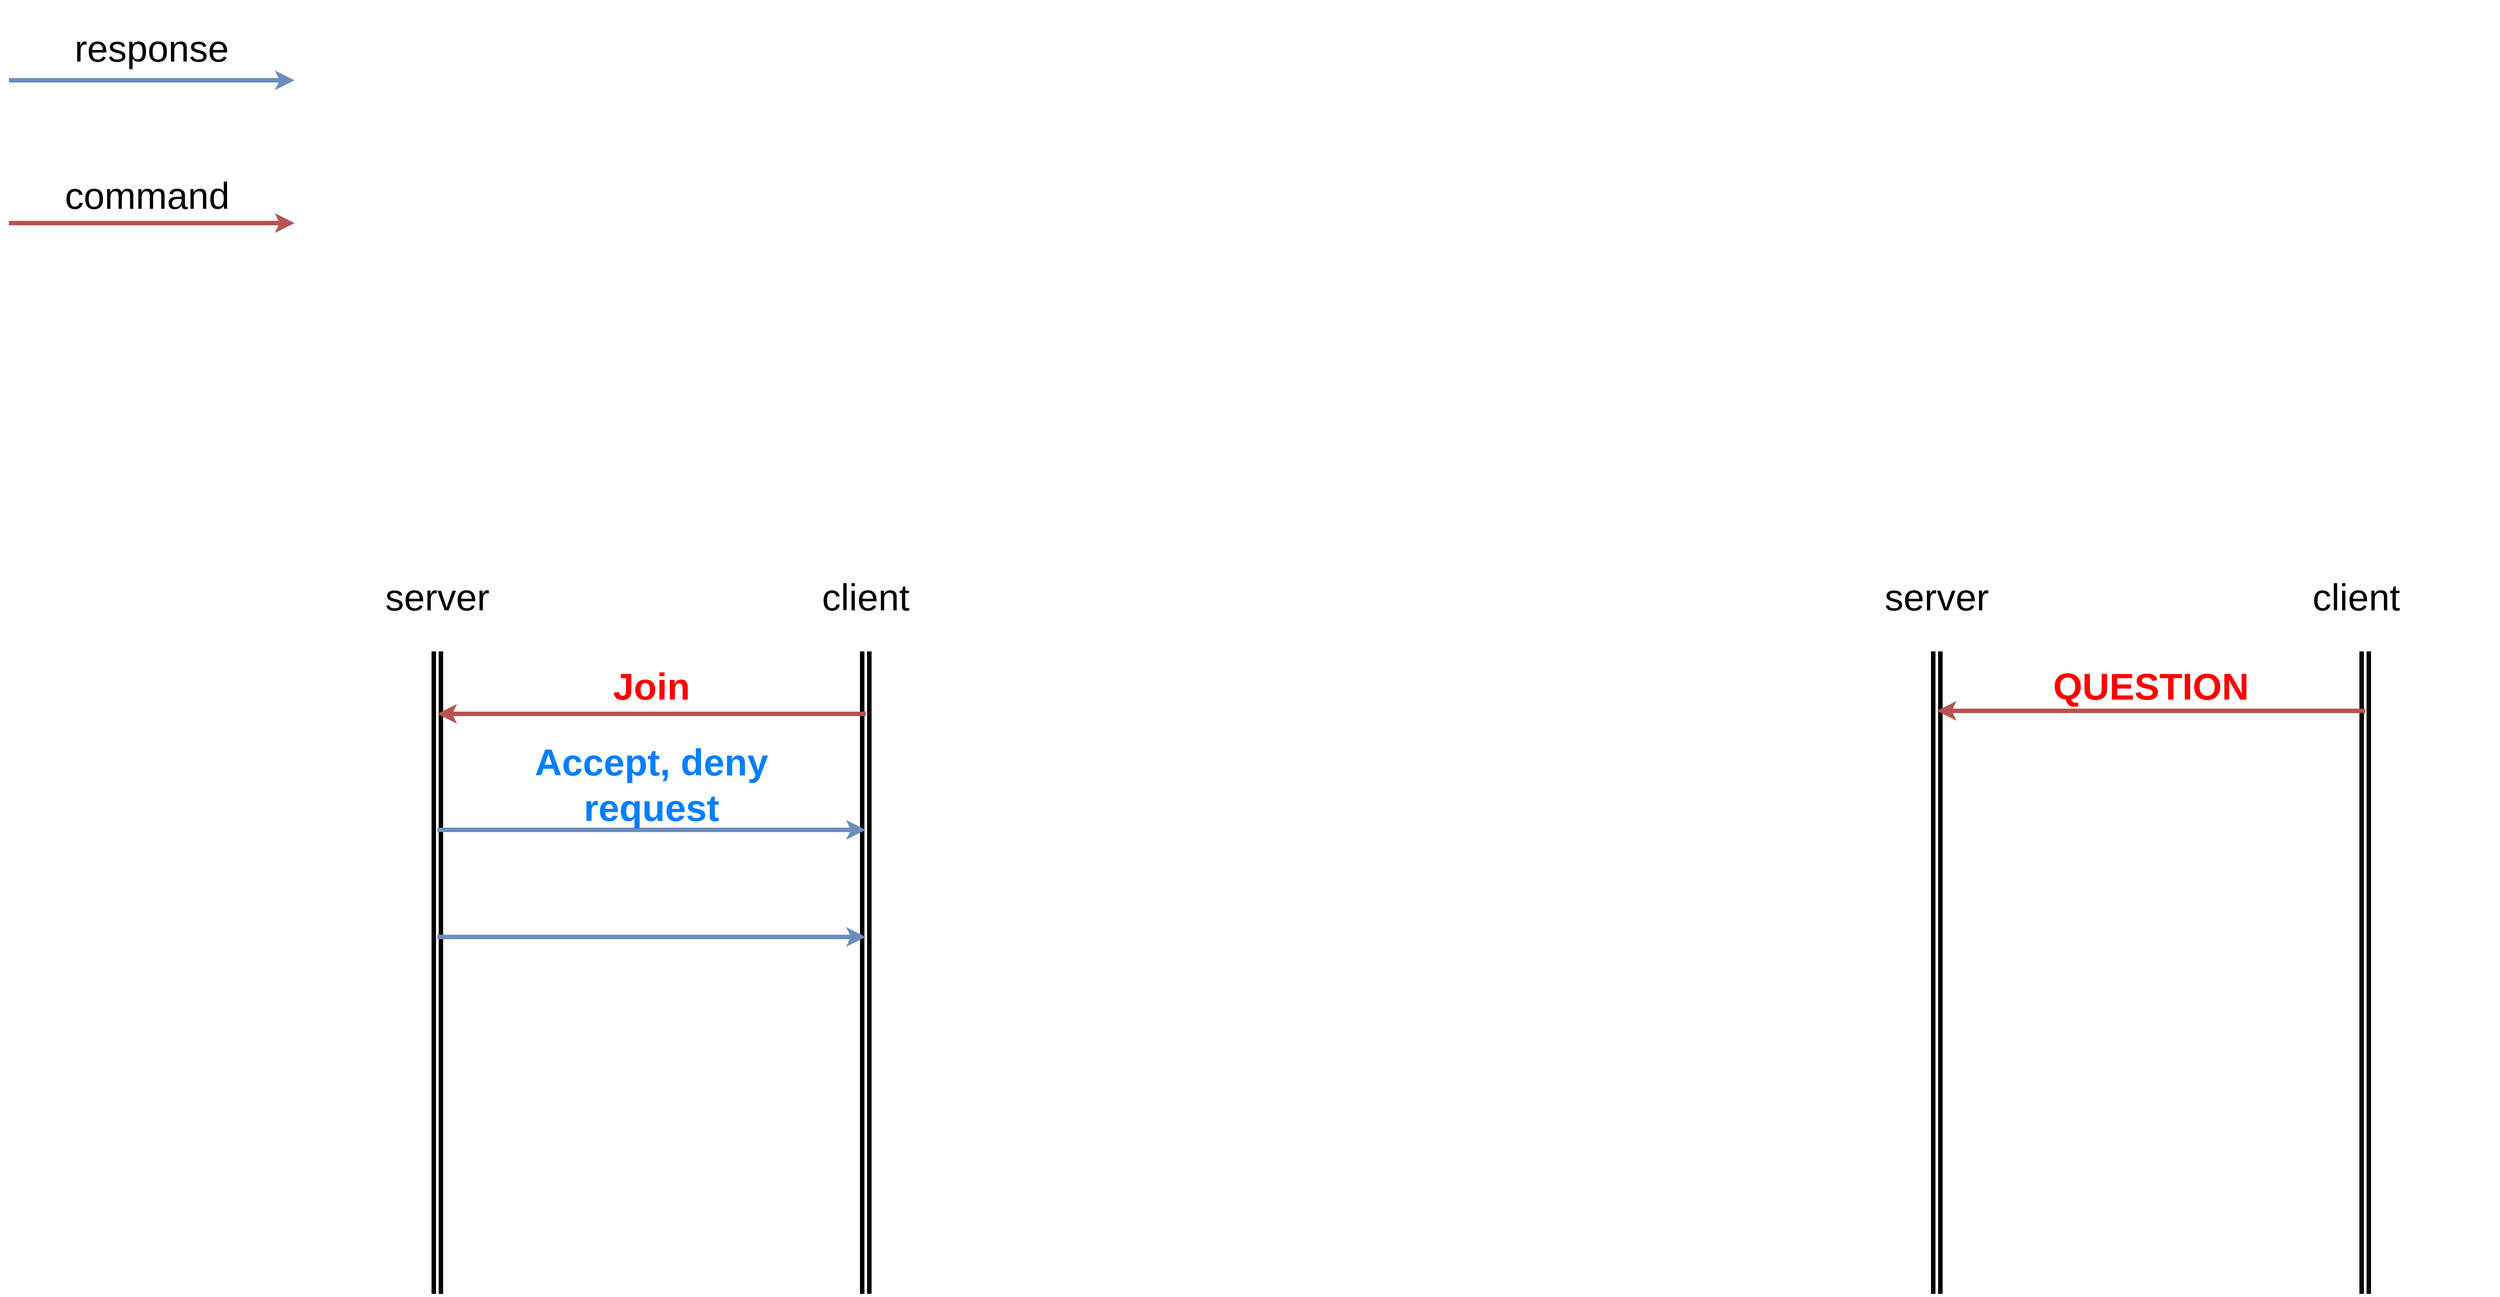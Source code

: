 <mxfile version="14.6.13" type="device"><diagram id="6cbd_T_kRIHptAXaOzIc" name="Page-1"><mxGraphModel dx="1844" dy="3244" grid="1" gridSize="10" guides="1" tooltips="1" connect="1" arrows="1" fold="1" page="1" pageScale="1" pageWidth="3300" pageHeight="2339" math="0" shadow="0"><root><mxCell id="0"/><mxCell id="1" parent="0"/><mxCell id="CxtUuBq72L3fzBYaiVr7-1" value="" style="endArrow=classic;html=1;strokeWidth=5;shape=link;" edge="1" parent="1"><mxGeometry width="50" height="50" relative="1" as="geometry"><mxPoint x="560" y="800" as="sourcePoint"/><mxPoint x="560" y="1520" as="targetPoint"/></mxGeometry></mxCell><mxCell id="CxtUuBq72L3fzBYaiVr7-2" value="" style="endArrow=classic;html=1;strokeWidth=5;shape=link;" edge="1" parent="1"><mxGeometry width="50" height="50" relative="1" as="geometry"><mxPoint x="1040" y="1520" as="sourcePoint"/><mxPoint x="1040" y="800" as="targetPoint"/></mxGeometry></mxCell><mxCell id="CxtUuBq72L3fzBYaiVr7-3" value="" style="endArrow=classic;html=1;strokeWidth=5;shape=link;" edge="1" parent="1"><mxGeometry width="50" height="50" relative="1" as="geometry"><mxPoint x="2240" y="800.0" as="sourcePoint"/><mxPoint x="2240" y="1520" as="targetPoint"/></mxGeometry></mxCell><mxCell id="CxtUuBq72L3fzBYaiVr7-4" value="" style="endArrow=classic;html=1;strokeWidth=5;shape=link;" edge="1" parent="1"><mxGeometry width="50" height="50" relative="1" as="geometry"><mxPoint x="2720" y="1520" as="sourcePoint"/><mxPoint x="2720" y="800.0" as="targetPoint"/></mxGeometry></mxCell><mxCell id="CxtUuBq72L3fzBYaiVr7-5" value="" style="endArrow=classic;html=1;strokeWidth=5;fillColor=#dae8fc;strokeColor=#6c8ebf;" edge="1" parent="1"><mxGeometry width="50" height="50" relative="1" as="geometry"><mxPoint x="80" y="160" as="sourcePoint"/><mxPoint x="400" y="160" as="targetPoint"/></mxGeometry></mxCell><mxCell id="CxtUuBq72L3fzBYaiVr7-6" value="" style="endArrow=classic;html=1;strokeWidth=5;fillColor=#f8cecc;strokeColor=#b85450;" edge="1" parent="1"><mxGeometry width="50" height="50" relative="1" as="geometry"><mxPoint x="80" y="320" as="sourcePoint"/><mxPoint x="400" y="320" as="targetPoint"/></mxGeometry></mxCell><mxCell id="CxtUuBq72L3fzBYaiVr7-7" value="&lt;font style=&quot;font-size: 42px&quot;&gt;command&lt;br&gt;&lt;/font&gt;" style="text;html=1;strokeColor=none;fillColor=none;align=center;verticalAlign=middle;whiteSpace=wrap;rounded=0;" vertex="1" parent="1"><mxGeometry x="100" y="190" width="270" height="200" as="geometry"/></mxCell><mxCell id="CxtUuBq72L3fzBYaiVr7-8" value="&lt;font style=&quot;font-size: 42px&quot;&gt;response&lt;/font&gt;" style="text;html=1;strokeColor=none;fillColor=none;align=center;verticalAlign=middle;whiteSpace=wrap;rounded=0;" vertex="1" parent="1"><mxGeometry x="120" y="70" width="240" height="110" as="geometry"/></mxCell><mxCell id="CxtUuBq72L3fzBYaiVr7-9" value="&lt;font style=&quot;font-size: 42px&quot;&gt;server&lt;br&gt;&lt;/font&gt;" style="text;html=1;strokeColor=none;fillColor=none;align=center;verticalAlign=middle;whiteSpace=wrap;rounded=0;" vertex="1" parent="1"><mxGeometry x="400" y="610" width="320" height="260" as="geometry"/></mxCell><mxCell id="CxtUuBq72L3fzBYaiVr7-10" value="&lt;font style=&quot;font-size: 42px&quot;&gt;client&lt;br&gt;&lt;/font&gt;" style="text;html=1;strokeColor=none;fillColor=none;align=center;verticalAlign=middle;whiteSpace=wrap;rounded=0;" vertex="1" parent="1"><mxGeometry x="880" y="610" width="320" height="260" as="geometry"/></mxCell><mxCell id="CxtUuBq72L3fzBYaiVr7-11" value="&lt;font style=&quot;font-size: 42px&quot;&gt;server&lt;br&gt;&lt;/font&gt;" style="text;html=1;strokeColor=none;fillColor=none;align=center;verticalAlign=middle;whiteSpace=wrap;rounded=0;" vertex="1" parent="1"><mxGeometry x="2080" y="610" width="320" height="260" as="geometry"/></mxCell><mxCell id="CxtUuBq72L3fzBYaiVr7-12" value="&lt;font style=&quot;font-size: 42px&quot;&gt;client&lt;br&gt;&lt;/font&gt;" style="text;html=1;strokeColor=none;fillColor=none;align=center;verticalAlign=middle;whiteSpace=wrap;rounded=0;" vertex="1" parent="1"><mxGeometry x="2550" y="610" width="320" height="260" as="geometry"/></mxCell><mxCell id="CxtUuBq72L3fzBYaiVr7-14" value="" style="endArrow=classic;html=1;strokeWidth=5;fillColor=#f8cecc;strokeColor=#b85450;exitX=0.5;exitY=1;exitDx=0;exitDy=0;entryX=0.5;entryY=1;entryDx=0;entryDy=0;" edge="1" parent="1" source="CxtUuBq72L3fzBYaiVr7-10" target="CxtUuBq72L3fzBYaiVr7-9"><mxGeometry width="50" height="50" relative="1" as="geometry"><mxPoint x="630" y="930" as="sourcePoint"/><mxPoint x="950.0" y="930" as="targetPoint"/></mxGeometry></mxCell><mxCell id="CxtUuBq72L3fzBYaiVr7-16" value="&lt;font style=&quot;font-size: 42px&quot;&gt;&lt;b style=&quot;color: rgb(255 , 0 , 0)&quot;&gt;Join&lt;/b&gt;&lt;br&gt;&lt;/font&gt;" style="text;html=1;align=center;verticalAlign=middle;whiteSpace=wrap;rounded=0;" vertex="1" parent="1"><mxGeometry x="640" y="710" width="320" height="260" as="geometry"/></mxCell><mxCell id="CxtUuBq72L3fzBYaiVr7-17" value="" style="endArrow=classic;html=1;strokeWidth=5;fillColor=#f8cecc;strokeColor=#b85450;exitX=0.5;exitY=1;exitDx=0;exitDy=0;entryX=0.5;entryY=1;entryDx=0;entryDy=0;" edge="1" parent="1"><mxGeometry width="50" height="50" relative="1" as="geometry"><mxPoint x="2720" y="866.67" as="sourcePoint"/><mxPoint x="2240" y="866.67" as="targetPoint"/></mxGeometry></mxCell><mxCell id="CxtUuBq72L3fzBYaiVr7-18" value="&lt;font style=&quot;font-size: 42px&quot;&gt;&lt;font color=&quot;#ff0000&quot;&gt;&lt;b&gt;QUESTION&lt;/b&gt;&lt;/font&gt;&lt;br&gt;&lt;/font&gt;" style="text;html=1;align=center;verticalAlign=middle;whiteSpace=wrap;rounded=0;" vertex="1" parent="1"><mxGeometry x="2320" y="710" width="320" height="260" as="geometry"/></mxCell><mxCell id="CxtUuBq72L3fzBYaiVr7-19" value="" style="endArrow=classic;html=1;strokeWidth=5;fillColor=#dae8fc;strokeColor=#6c8ebf;" edge="1" parent="1"><mxGeometry width="50" height="50" relative="1" as="geometry"><mxPoint x="560" y="1000" as="sourcePoint"/><mxPoint x="1040" y="1000" as="targetPoint"/></mxGeometry></mxCell><mxCell id="CxtUuBq72L3fzBYaiVr7-20" value="&lt;font style=&quot;font-size: 42px&quot;&gt;&lt;b&gt;&lt;font color=&quot;#007fff&quot;&gt;Accept, deny request&lt;/font&gt;&lt;/b&gt;&lt;br&gt;&lt;/font&gt;" style="text;html=1;align=center;verticalAlign=middle;whiteSpace=wrap;rounded=0;" vertex="1" parent="1"><mxGeometry x="640" y="820" width="320" height="260" as="geometry"/></mxCell><mxCell id="CxtUuBq72L3fzBYaiVr7-21" value="" style="endArrow=classic;html=1;strokeWidth=5;fillColor=#dae8fc;strokeColor=#6c8ebf;" edge="1" parent="1"><mxGeometry width="50" height="50" relative="1" as="geometry"><mxPoint x="560" y="1120" as="sourcePoint"/><mxPoint x="1040" y="1120" as="targetPoint"/></mxGeometry></mxCell></root></mxGraphModel></diagram></mxfile>